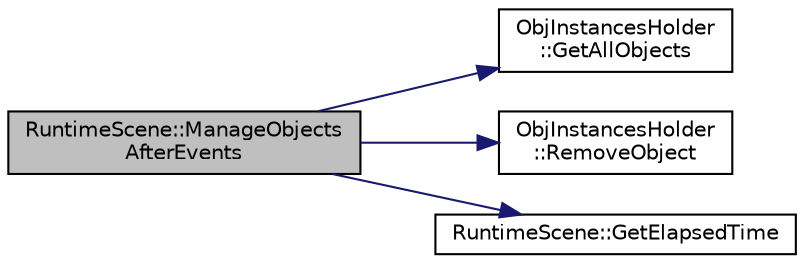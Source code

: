 digraph "RuntimeScene::ManageObjectsAfterEvents"
{
  edge [fontname="Helvetica",fontsize="10",labelfontname="Helvetica",labelfontsize="10"];
  node [fontname="Helvetica",fontsize="10",shape=record];
  rankdir="LR";
  Node1 [label="RuntimeScene::ManageObjects\lAfterEvents",height=0.2,width=0.4,color="black", fillcolor="grey75", style="filled" fontcolor="black"];
  Node1 -> Node2 [color="midnightblue",fontsize="10",style="solid",fontname="Helvetica"];
  Node2 [label="ObjInstancesHolder\l::GetAllObjects",height=0.2,width=0.4,color="black", fillcolor="white", style="filled",URL="$d3/de4/class_obj_instances_holder.html#a696fa5524e22453622c545f04b2fe804"];
  Node1 -> Node3 [color="midnightblue",fontsize="10",style="solid",fontname="Helvetica"];
  Node3 [label="ObjInstancesHolder\l::RemoveObject",height=0.2,width=0.4,color="black", fillcolor="white", style="filled",URL="$d3/de4/class_obj_instances_holder.html#a95fa033dae7c4f09fd1272dd7b5e1ee3"];
  Node1 -> Node4 [color="midnightblue",fontsize="10",style="solid",fontname="Helvetica"];
  Node4 [label="RuntimeScene::GetElapsedTime",height=0.2,width=0.4,color="black", fillcolor="white", style="filled",URL="$d7/d7f/class_runtime_scene.html#af0b051655082eda1a1fc4c07fa6b5497"];
}
